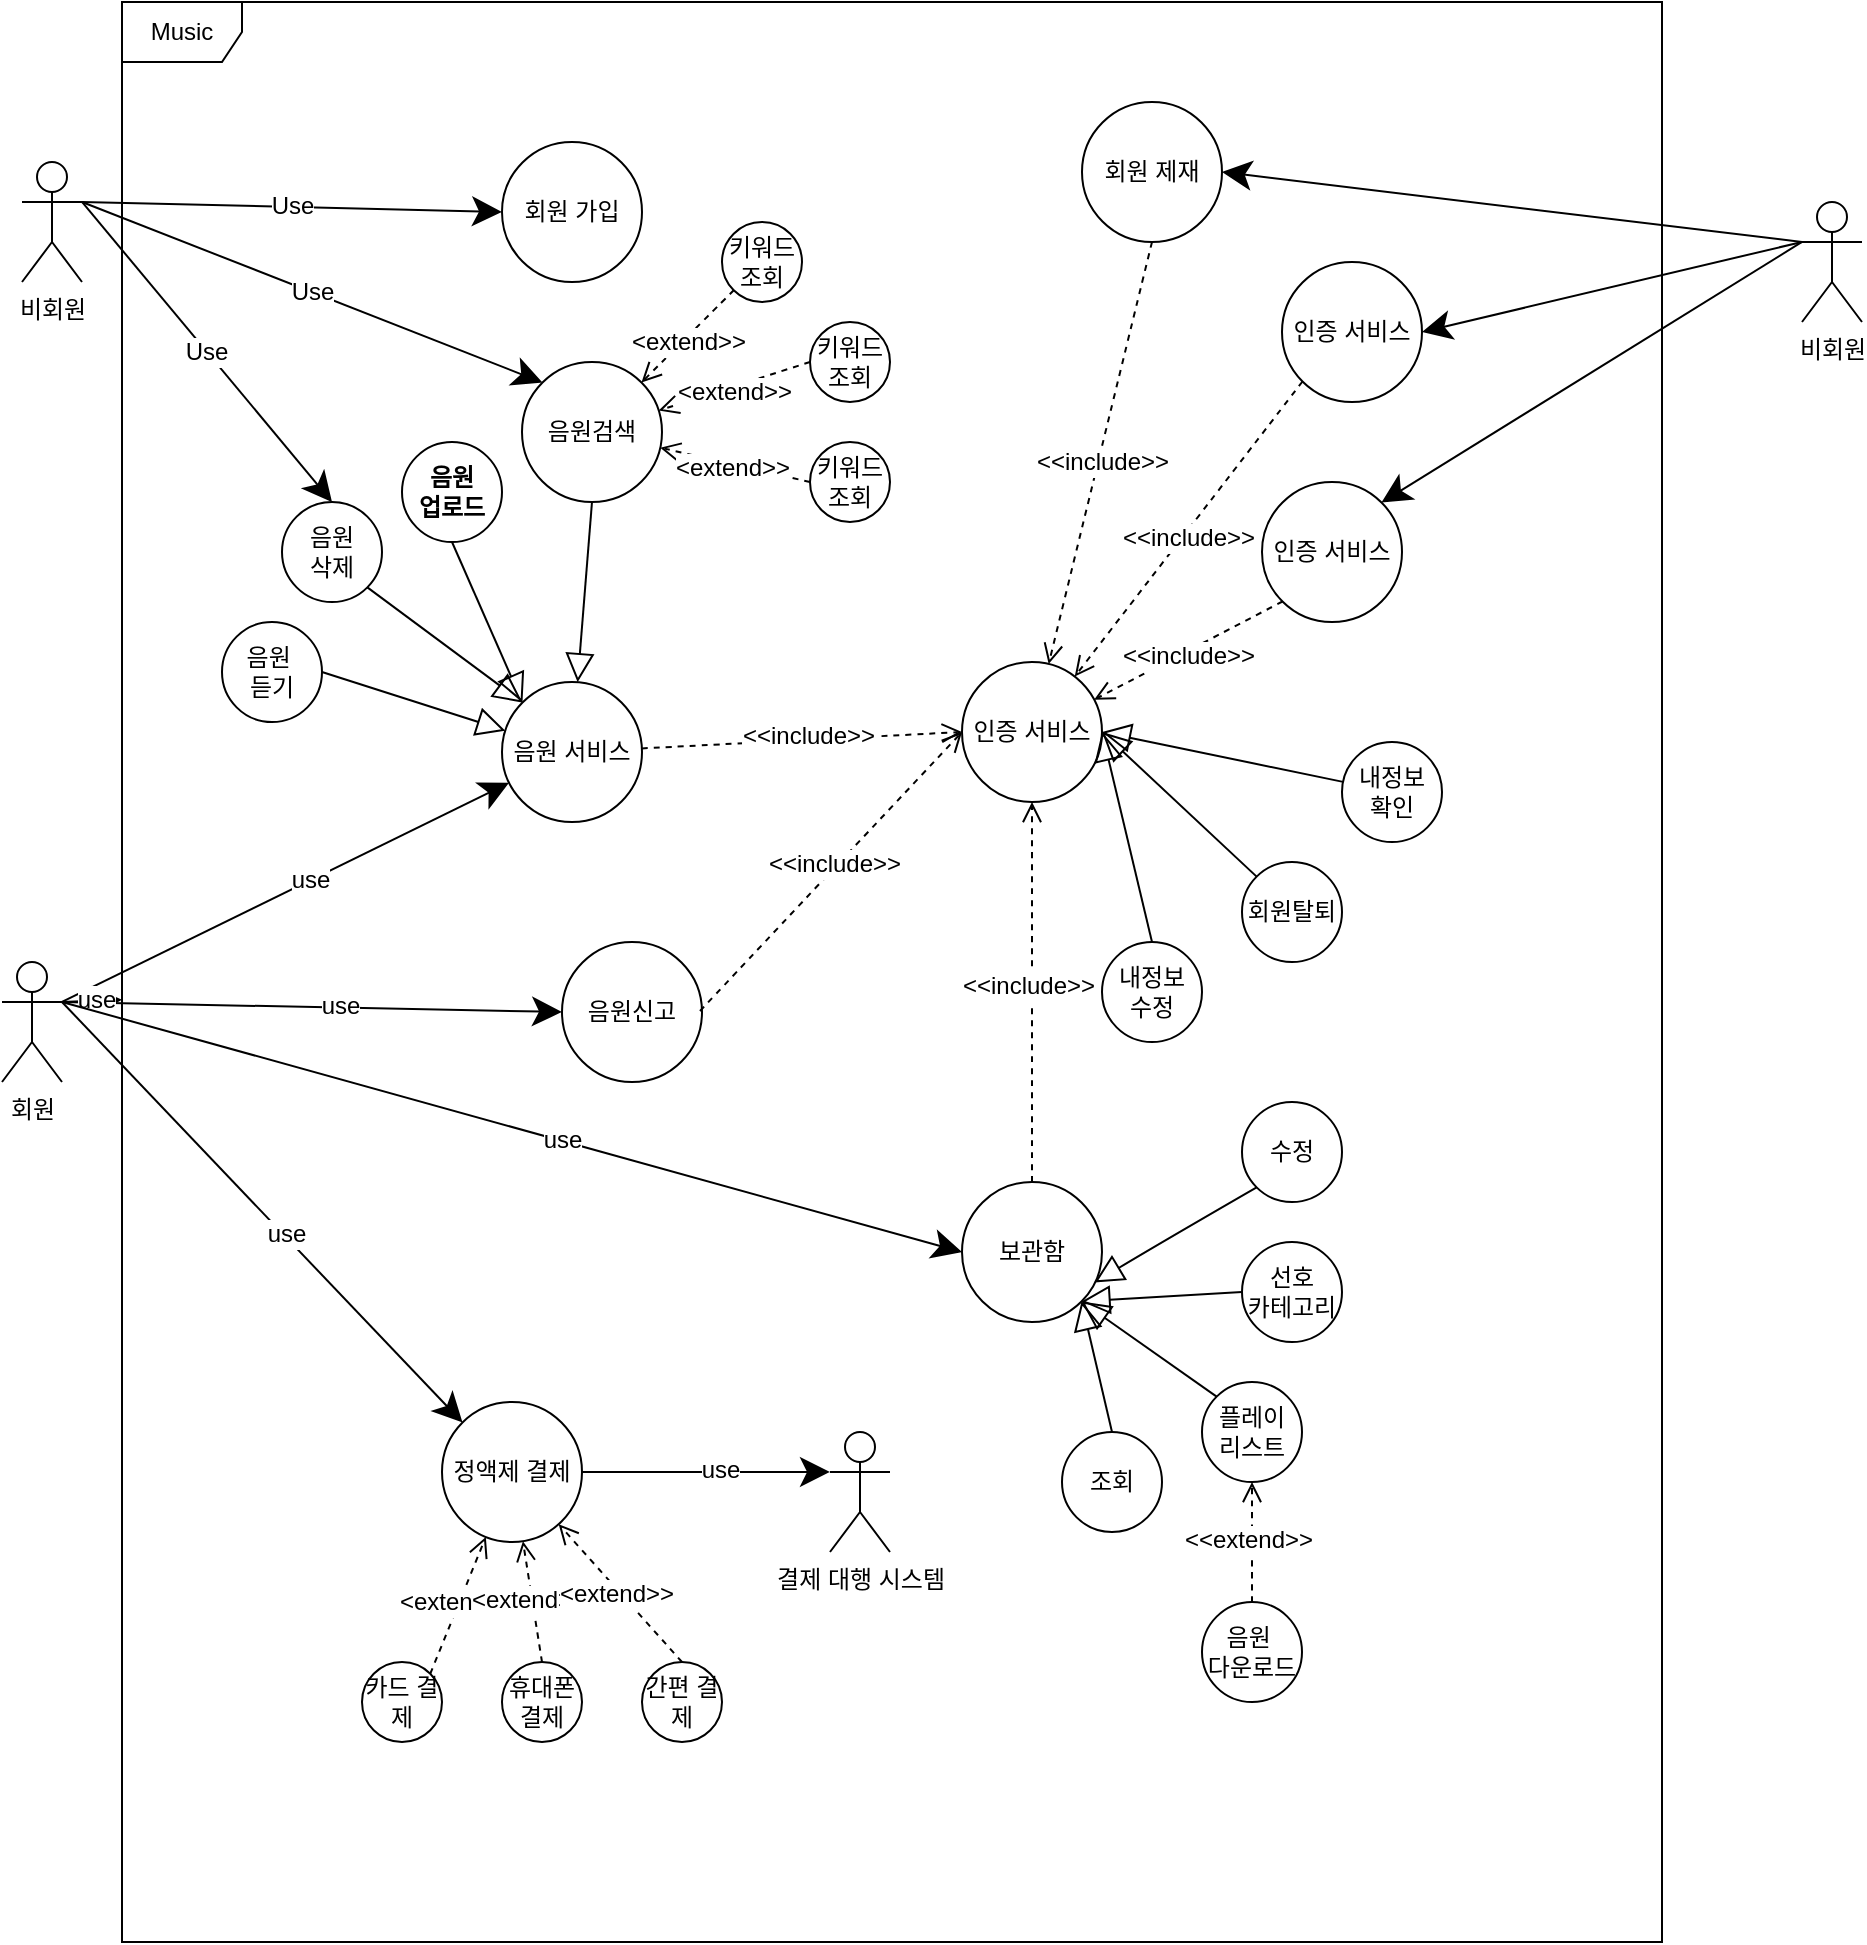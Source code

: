 <mxfile version="24.7.7" pages="2">
  <diagram name="페이지-1" id="2xDVq4mS7-84KwQRGWEq">
    <mxGraphModel dx="1434" dy="780" grid="1" gridSize="10" guides="1" tooltips="1" connect="1" arrows="1" fold="1" page="1" pageScale="1" pageWidth="827" pageHeight="1169" math="0" shadow="0">
      <root>
        <mxCell id="0" />
        <mxCell id="1" parent="0" />
        <mxCell id="Fi-2ybk5s7FLa70-GjzI-1" value="비회원" style="shape=umlActor;verticalLabelPosition=bottom;verticalAlign=top;html=1;" parent="1" vertex="1">
          <mxGeometry x="20" y="240" width="30" height="60" as="geometry" />
        </mxCell>
        <mxCell id="Fi-2ybk5s7FLa70-GjzI-2" value="Use" style="endArrow=classic;endSize=12;html=1;rounded=0;fontSize=12;curved=1;endFill=1;exitX=1;exitY=0.333;exitDx=0;exitDy=0;exitPerimeter=0;entryX=0;entryY=0.5;entryDx=0;entryDy=0;" parent="1" source="Fi-2ybk5s7FLa70-GjzI-1" target="Fi-2ybk5s7FLa70-GjzI-7" edge="1">
          <mxGeometry width="160" relative="1" as="geometry">
            <mxPoint x="100" y="159.5" as="sourcePoint" />
            <mxPoint x="230" y="159.5" as="targetPoint" />
          </mxGeometry>
        </mxCell>
        <mxCell id="Fi-2ybk5s7FLa70-GjzI-7" value="회원 가입" style="ellipse;whiteSpace=wrap;html=1;" parent="1" vertex="1">
          <mxGeometry x="260" y="230" width="70" height="70" as="geometry" />
        </mxCell>
        <mxCell id="Fi-2ybk5s7FLa70-GjzI-8" value="음원검색" style="ellipse;whiteSpace=wrap;html=1;" parent="1" vertex="1">
          <mxGeometry x="270" y="340" width="70" height="70" as="geometry" />
        </mxCell>
        <mxCell id="Fi-2ybk5s7FLa70-GjzI-9" value="Use" style="endArrow=classic;endSize=12;html=1;rounded=0;fontSize=12;curved=1;endFill=1;exitX=1;exitY=0.333;exitDx=0;exitDy=0;exitPerimeter=0;entryX=0;entryY=0;entryDx=0;entryDy=0;" parent="1" source="Fi-2ybk5s7FLa70-GjzI-1" target="Fi-2ybk5s7FLa70-GjzI-8" edge="1">
          <mxGeometry width="160" relative="1" as="geometry">
            <mxPoint x="100" y="159.5" as="sourcePoint" />
            <mxPoint x="305" y="340" as="targetPoint" />
          </mxGeometry>
        </mxCell>
        <mxCell id="Fi-2ybk5s7FLa70-GjzI-15" style="edgeStyle=none;curved=1;rounded=0;orthogonalLoop=1;jettySize=auto;html=1;fontSize=12;startSize=8;endSize=8;dashed=1;endArrow=open;endFill=0;exitX=1;exitY=0;exitDx=0;exitDy=0;" parent="1" source="Fi-2ybk5s7FLa70-GjzI-17" target="Fi-2ybk5s7FLa70-GjzI-14" edge="1">
          <mxGeometry relative="1" as="geometry" />
        </mxCell>
        <mxCell id="Fi-2ybk5s7FLa70-GjzI-16" value="&amp;lt;extend&amp;gt;&amp;gt;" style="edgeLabel;html=1;align=center;verticalAlign=middle;resizable=0;points=[];fontSize=12;" parent="Fi-2ybk5s7FLa70-GjzI-15" vertex="1" connectable="0">
          <mxGeometry x="0.036" y="2" relative="1" as="geometry">
            <mxPoint as="offset" />
          </mxGeometry>
        </mxCell>
        <mxCell id="Fi-2ybk5s7FLa70-GjzI-10" value="음원&amp;nbsp;&lt;div&gt;다운로드&lt;/div&gt;" style="ellipse;whiteSpace=wrap;html=1;" parent="1" vertex="1">
          <mxGeometry x="610" y="960" width="50" height="50" as="geometry" />
        </mxCell>
        <mxCell id="Fi-2ybk5s7FLa70-GjzI-12" value="회원" style="shape=umlActor;verticalLabelPosition=bottom;verticalAlign=top;html=1;" parent="1" vertex="1">
          <mxGeometry x="10" y="640" width="30" height="60" as="geometry" />
        </mxCell>
        <mxCell id="Fi-2ybk5s7FLa70-GjzI-14" value="정액제 결제" style="ellipse;whiteSpace=wrap;html=1;" parent="1" vertex="1">
          <mxGeometry x="230" y="860" width="70" height="70" as="geometry" />
        </mxCell>
        <mxCell id="Fi-2ybk5s7FLa70-GjzI-17" value="카드 결제" style="ellipse;whiteSpace=wrap;html=1;" parent="1" vertex="1">
          <mxGeometry x="190" y="990" width="40" height="40" as="geometry" />
        </mxCell>
        <mxCell id="Fi-2ybk5s7FLa70-GjzI-20" value="간편 결제" style="ellipse;whiteSpace=wrap;html=1;" parent="1" vertex="1">
          <mxGeometry x="330" y="990" width="40" height="40" as="geometry" />
        </mxCell>
        <mxCell id="Fi-2ybk5s7FLa70-GjzI-21" value="휴대폰&lt;div&gt;결제&lt;/div&gt;" style="ellipse;whiteSpace=wrap;html=1;" parent="1" vertex="1">
          <mxGeometry x="260" y="990" width="40" height="40" as="geometry" />
        </mxCell>
        <mxCell id="Fi-2ybk5s7FLa70-GjzI-22" style="edgeStyle=none;curved=1;rounded=0;orthogonalLoop=1;jettySize=auto;html=1;fontSize=12;startSize=8;endSize=8;dashed=1;endArrow=open;endFill=0;exitX=0.5;exitY=0;exitDx=0;exitDy=0;" parent="1" source="Fi-2ybk5s7FLa70-GjzI-21" target="Fi-2ybk5s7FLa70-GjzI-14" edge="1">
          <mxGeometry relative="1" as="geometry" />
        </mxCell>
        <mxCell id="Fi-2ybk5s7FLa70-GjzI-23" value="&amp;lt;extend&amp;gt;&amp;gt;" style="edgeLabel;html=1;align=center;verticalAlign=middle;resizable=0;points=[];fontSize=12;" parent="Fi-2ybk5s7FLa70-GjzI-22" vertex="1" connectable="0">
          <mxGeometry x="0.036" y="2" relative="1" as="geometry">
            <mxPoint as="offset" />
          </mxGeometry>
        </mxCell>
        <mxCell id="Fi-2ybk5s7FLa70-GjzI-24" style="edgeStyle=none;curved=1;rounded=0;orthogonalLoop=1;jettySize=auto;html=1;fontSize=12;startSize=8;endSize=8;dashed=1;endArrow=open;endFill=0;exitX=0.5;exitY=0;exitDx=0;exitDy=0;" parent="1" source="Fi-2ybk5s7FLa70-GjzI-20" target="Fi-2ybk5s7FLa70-GjzI-14" edge="1">
          <mxGeometry relative="1" as="geometry" />
        </mxCell>
        <mxCell id="Fi-2ybk5s7FLa70-GjzI-25" value="&amp;lt;extend&amp;gt;&amp;gt;" style="edgeLabel;html=1;align=center;verticalAlign=middle;resizable=0;points=[];fontSize=12;" parent="Fi-2ybk5s7FLa70-GjzI-24" vertex="1" connectable="0">
          <mxGeometry x="0.036" y="2" relative="1" as="geometry">
            <mxPoint as="offset" />
          </mxGeometry>
        </mxCell>
        <mxCell id="Fi-2ybk5s7FLa70-GjzI-27" value="음원 서비스" style="ellipse;whiteSpace=wrap;html=1;" parent="1" vertex="1">
          <mxGeometry x="260" y="500" width="70" height="70" as="geometry" />
        </mxCell>
        <mxCell id="Fi-2ybk5s7FLa70-GjzI-28" value="음원&lt;div&gt;삭제&lt;/div&gt;" style="ellipse;whiteSpace=wrap;html=1;" parent="1" vertex="1">
          <mxGeometry x="150" y="410" width="50" height="50" as="geometry" />
        </mxCell>
        <mxCell id="Fi-2ybk5s7FLa70-GjzI-29" value="Use" style="endArrow=classic;endSize=12;html=1;rounded=0;fontSize=12;curved=1;endFill=1;entryX=0.5;entryY=0;entryDx=0;entryDy=0;exitX=1;exitY=0.333;exitDx=0;exitDy=0;exitPerimeter=0;" parent="1" source="Fi-2ybk5s7FLa70-GjzI-1" target="Fi-2ybk5s7FLa70-GjzI-28" edge="1">
          <mxGeometry width="160" relative="1" as="geometry">
            <mxPoint x="100" y="159.5" as="sourcePoint" />
            <mxPoint x="230" y="159.5" as="targetPoint" />
          </mxGeometry>
        </mxCell>
        <mxCell id="Fi-2ybk5s7FLa70-GjzI-30" value="" style="endArrow=block;endSize=12;html=1;rounded=0;fontSize=12;curved=1;endFill=0;entryX=0;entryY=0;entryDx=0;entryDy=0;exitX=1;exitY=1;exitDx=0;exitDy=0;" parent="1" source="Fi-2ybk5s7FLa70-GjzI-28" target="Fi-2ybk5s7FLa70-GjzI-27" edge="1">
          <mxGeometry width="160" relative="1" as="geometry">
            <mxPoint x="110" y="169.5" as="sourcePoint" />
            <mxPoint x="120" y="420" as="targetPoint" />
          </mxGeometry>
        </mxCell>
        <mxCell id="Fi-2ybk5s7FLa70-GjzI-31" value="음원&amp;nbsp;&lt;div&gt;듣기&lt;/div&gt;" style="ellipse;whiteSpace=wrap;html=1;" parent="1" vertex="1">
          <mxGeometry x="120" y="470" width="50" height="50" as="geometry" />
        </mxCell>
        <mxCell id="Fi-2ybk5s7FLa70-GjzI-32" value="음원&lt;div&gt;업로드&lt;/div&gt;" style="ellipse;whiteSpace=wrap;html=1;fontStyle=1" parent="1" vertex="1">
          <mxGeometry x="210" y="380" width="50" height="50" as="geometry" />
        </mxCell>
        <mxCell id="Fi-2ybk5s7FLa70-GjzI-33" value="" style="endArrow=block;endSize=12;html=1;rounded=0;fontSize=12;curved=1;endFill=0;exitX=1;exitY=0.5;exitDx=0;exitDy=0;" parent="1" source="Fi-2ybk5s7FLa70-GjzI-31" target="Fi-2ybk5s7FLa70-GjzI-27" edge="1">
          <mxGeometry width="160" relative="1" as="geometry">
            <mxPoint x="110" y="169.5" as="sourcePoint" />
            <mxPoint x="120" y="420" as="targetPoint" />
          </mxGeometry>
        </mxCell>
        <mxCell id="Fi-2ybk5s7FLa70-GjzI-34" value="" style="endArrow=block;endSize=12;html=1;rounded=0;fontSize=12;curved=1;endFill=0;entryX=0;entryY=0;entryDx=0;entryDy=0;exitX=0.5;exitY=1;exitDx=0;exitDy=0;" parent="1" source="Fi-2ybk5s7FLa70-GjzI-32" target="Fi-2ybk5s7FLa70-GjzI-27" edge="1">
          <mxGeometry width="160" relative="1" as="geometry">
            <mxPoint x="110" y="169.5" as="sourcePoint" />
            <mxPoint x="120" y="420" as="targetPoint" />
          </mxGeometry>
        </mxCell>
        <mxCell id="Fi-2ybk5s7FLa70-GjzI-37" value="" style="endArrow=classic;endSize=12;html=1;rounded=0;fontSize=12;curved=1;endFill=1;exitX=1;exitY=0.333;exitDx=0;exitDy=0;exitPerimeter=0;" parent="1" source="Fi-2ybk5s7FLa70-GjzI-12" target="Fi-2ybk5s7FLa70-GjzI-27" edge="1">
          <mxGeometry width="160" relative="1" as="geometry">
            <mxPoint x="110" y="169.5" as="sourcePoint" />
            <mxPoint x="120" y="420" as="targetPoint" />
          </mxGeometry>
        </mxCell>
        <mxCell id="Fi-2ybk5s7FLa70-GjzI-38" value="use" style="edgeLabel;html=1;align=center;verticalAlign=middle;resizable=0;points=[];fontSize=12;" parent="Fi-2ybk5s7FLa70-GjzI-37" vertex="1" connectable="0">
          <mxGeometry x="0.11" y="1" relative="1" as="geometry">
            <mxPoint as="offset" />
          </mxGeometry>
        </mxCell>
        <mxCell id="Fi-2ybk5s7FLa70-GjzI-39" value="" style="endArrow=block;endSize=12;html=1;rounded=0;fontSize=12;curved=1;endFill=0;exitX=0.5;exitY=1;exitDx=0;exitDy=0;" parent="1" source="Fi-2ybk5s7FLa70-GjzI-8" target="Fi-2ybk5s7FLa70-GjzI-27" edge="1">
          <mxGeometry width="160" relative="1" as="geometry">
            <mxPoint x="110" y="169.5" as="sourcePoint" />
            <mxPoint x="120" y="420" as="targetPoint" />
          </mxGeometry>
        </mxCell>
        <mxCell id="Fi-2ybk5s7FLa70-GjzI-40" style="edgeStyle=none;curved=1;rounded=0;orthogonalLoop=1;jettySize=auto;html=1;fontSize=12;startSize=8;endSize=8;dashed=1;endArrow=open;endFill=0;exitX=0;exitY=1;exitDx=0;exitDy=0;" parent="1" source="Fi-2ybk5s7FLa70-GjzI-42" target="Fi-2ybk5s7FLa70-GjzI-8" edge="1">
          <mxGeometry relative="1" as="geometry">
            <mxPoint x="261" y="947" as="targetPoint" />
          </mxGeometry>
        </mxCell>
        <mxCell id="Fi-2ybk5s7FLa70-GjzI-41" value="&amp;lt;extend&amp;gt;&amp;gt;" style="edgeLabel;html=1;align=center;verticalAlign=middle;resizable=0;points=[];fontSize=12;" parent="Fi-2ybk5s7FLa70-GjzI-40" vertex="1" connectable="0">
          <mxGeometry x="0.036" y="2" relative="1" as="geometry">
            <mxPoint as="offset" />
          </mxGeometry>
        </mxCell>
        <mxCell id="Fi-2ybk5s7FLa70-GjzI-42" value="키워드&lt;div&gt;조회&lt;/div&gt;" style="ellipse;whiteSpace=wrap;html=1;" parent="1" vertex="1">
          <mxGeometry x="370" y="270" width="40" height="40" as="geometry" />
        </mxCell>
        <mxCell id="Fi-2ybk5s7FLa70-GjzI-43" value="키워드&lt;div&gt;조회&lt;/div&gt;" style="ellipse;whiteSpace=wrap;html=1;" parent="1" vertex="1">
          <mxGeometry x="414" y="320" width="40" height="40" as="geometry" />
        </mxCell>
        <mxCell id="Fi-2ybk5s7FLa70-GjzI-44" value="키워드&lt;div&gt;조회&lt;/div&gt;" style="ellipse;whiteSpace=wrap;html=1;" parent="1" vertex="1">
          <mxGeometry x="414" y="380" width="40" height="40" as="geometry" />
        </mxCell>
        <mxCell id="Fi-2ybk5s7FLa70-GjzI-45" style="edgeStyle=none;curved=1;rounded=0;orthogonalLoop=1;jettySize=auto;html=1;fontSize=12;startSize=8;endSize=8;dashed=1;endArrow=open;endFill=0;exitX=0;exitY=0.5;exitDx=0;exitDy=0;" parent="1" source="Fi-2ybk5s7FLa70-GjzI-43" target="Fi-2ybk5s7FLa70-GjzI-8" edge="1">
          <mxGeometry relative="1" as="geometry">
            <mxPoint x="261" y="947" as="targetPoint" />
          </mxGeometry>
        </mxCell>
        <mxCell id="Fi-2ybk5s7FLa70-GjzI-46" value="&amp;lt;extend&amp;gt;&amp;gt;" style="edgeLabel;html=1;align=center;verticalAlign=middle;resizable=0;points=[];fontSize=12;" parent="Fi-2ybk5s7FLa70-GjzI-45" vertex="1" connectable="0">
          <mxGeometry x="0.036" y="2" relative="1" as="geometry">
            <mxPoint as="offset" />
          </mxGeometry>
        </mxCell>
        <mxCell id="Fi-2ybk5s7FLa70-GjzI-47" style="edgeStyle=none;curved=1;rounded=0;orthogonalLoop=1;jettySize=auto;html=1;fontSize=12;startSize=8;endSize=8;dashed=1;endArrow=open;endFill=0;exitX=0;exitY=0.5;exitDx=0;exitDy=0;" parent="1" source="Fi-2ybk5s7FLa70-GjzI-44" target="Fi-2ybk5s7FLa70-GjzI-8" edge="1">
          <mxGeometry relative="1" as="geometry">
            <mxPoint x="261" y="947" as="targetPoint" />
          </mxGeometry>
        </mxCell>
        <mxCell id="Fi-2ybk5s7FLa70-GjzI-48" value="&amp;lt;extend&amp;gt;&amp;gt;" style="edgeLabel;html=1;align=center;verticalAlign=middle;resizable=0;points=[];fontSize=12;" parent="Fi-2ybk5s7FLa70-GjzI-47" vertex="1" connectable="0">
          <mxGeometry x="0.036" y="2" relative="1" as="geometry">
            <mxPoint as="offset" />
          </mxGeometry>
        </mxCell>
        <mxCell id="Fi-2ybk5s7FLa70-GjzI-49" value="결제 대행 시스템" style="shape=umlActor;verticalLabelPosition=bottom;verticalAlign=top;html=1;" parent="1" vertex="1">
          <mxGeometry x="424" y="875" width="30" height="60" as="geometry" />
        </mxCell>
        <mxCell id="Fi-2ybk5s7FLa70-GjzI-50" value="" style="endArrow=classic;endSize=12;html=1;rounded=0;fontSize=12;curved=1;endFill=1;entryX=0;entryY=0.333;entryDx=0;entryDy=0;exitX=1;exitY=0.5;exitDx=0;exitDy=0;entryPerimeter=0;" parent="1" source="Fi-2ybk5s7FLa70-GjzI-14" target="Fi-2ybk5s7FLa70-GjzI-49" edge="1">
          <mxGeometry width="160" relative="1" as="geometry">
            <mxPoint x="95" y="680" as="sourcePoint" />
            <mxPoint x="135" y="580" as="targetPoint" />
          </mxGeometry>
        </mxCell>
        <mxCell id="Fi-2ybk5s7FLa70-GjzI-51" value="use" style="edgeLabel;html=1;align=center;verticalAlign=middle;resizable=0;points=[];fontSize=12;" parent="Fi-2ybk5s7FLa70-GjzI-50" vertex="1" connectable="0">
          <mxGeometry x="0.11" y="1" relative="1" as="geometry">
            <mxPoint as="offset" />
          </mxGeometry>
        </mxCell>
        <mxCell id="Fi-2ybk5s7FLa70-GjzI-52" value="음원신고" style="ellipse;whiteSpace=wrap;html=1;" parent="1" vertex="1">
          <mxGeometry x="290" y="630" width="70" height="70" as="geometry" />
        </mxCell>
        <mxCell id="Fi-2ybk5s7FLa70-GjzI-53" value="" style="endArrow=classic;endSize=12;html=1;rounded=0;fontSize=12;curved=1;endFill=1;entryX=0;entryY=0.5;entryDx=0;entryDy=0;" parent="1" target="Fi-2ybk5s7FLa70-GjzI-52" edge="1">
          <mxGeometry width="160" relative="1" as="geometry">
            <mxPoint x="40" y="660" as="sourcePoint" />
            <mxPoint x="120" y="420" as="targetPoint" />
          </mxGeometry>
        </mxCell>
        <mxCell id="Fi-2ybk5s7FLa70-GjzI-54" value="use" style="edgeLabel;html=1;align=center;verticalAlign=middle;resizable=0;points=[];fontSize=12;" parent="Fi-2ybk5s7FLa70-GjzI-53" vertex="1" connectable="0">
          <mxGeometry x="0.11" y="1" relative="1" as="geometry">
            <mxPoint as="offset" />
          </mxGeometry>
        </mxCell>
        <mxCell id="Fi-2ybk5s7FLa70-GjzI-56" style="edgeStyle=none;curved=1;rounded=0;orthogonalLoop=1;jettySize=auto;html=1;fontSize=12;startSize=8;endSize=8;dashed=1;endArrow=open;endFill=0;exitX=1;exitY=0.5;exitDx=0;exitDy=0;entryX=0;entryY=0.5;entryDx=0;entryDy=0;" parent="1" target="Fi-2ybk5s7FLa70-GjzI-60" edge="1">
          <mxGeometry relative="1" as="geometry">
            <mxPoint x="359" y="664.5" as="sourcePoint" />
            <mxPoint x="469" y="664.5" as="targetPoint" />
          </mxGeometry>
        </mxCell>
        <mxCell id="Fi-2ybk5s7FLa70-GjzI-57" value="&amp;lt;&amp;lt;include&amp;gt;&amp;gt;" style="edgeLabel;html=1;align=center;verticalAlign=middle;resizable=0;points=[];fontSize=12;" parent="Fi-2ybk5s7FLa70-GjzI-56" vertex="1" connectable="0">
          <mxGeometry x="0.036" y="2" relative="1" as="geometry">
            <mxPoint as="offset" />
          </mxGeometry>
        </mxCell>
        <mxCell id="Fi-2ybk5s7FLa70-GjzI-60" value="인증 서비스" style="ellipse;whiteSpace=wrap;html=1;" parent="1" vertex="1">
          <mxGeometry x="490" y="490" width="70" height="70" as="geometry" />
        </mxCell>
        <mxCell id="Fi-2ybk5s7FLa70-GjzI-62" value="보관함" style="ellipse;whiteSpace=wrap;html=1;" parent="1" vertex="1">
          <mxGeometry x="490" y="750" width="70" height="70" as="geometry" />
        </mxCell>
        <mxCell id="Fi-2ybk5s7FLa70-GjzI-63" style="edgeStyle=none;curved=1;rounded=0;orthogonalLoop=1;jettySize=auto;html=1;fontSize=12;startSize=8;endSize=8;dashed=1;endArrow=open;endFill=0;exitX=0.5;exitY=0;exitDx=0;exitDy=0;entryX=0.5;entryY=1;entryDx=0;entryDy=0;" parent="1" source="Fi-2ybk5s7FLa70-GjzI-62" target="Fi-2ybk5s7FLa70-GjzI-60" edge="1">
          <mxGeometry relative="1" as="geometry">
            <mxPoint x="359" y="664.5" as="sourcePoint" />
            <mxPoint x="469" y="664.5" as="targetPoint" />
          </mxGeometry>
        </mxCell>
        <mxCell id="Fi-2ybk5s7FLa70-GjzI-64" value="&amp;lt;&amp;lt;include&amp;gt;&amp;gt;" style="edgeLabel;html=1;align=center;verticalAlign=middle;resizable=0;points=[];fontSize=12;" parent="Fi-2ybk5s7FLa70-GjzI-63" vertex="1" connectable="0">
          <mxGeometry x="0.036" y="2" relative="1" as="geometry">
            <mxPoint as="offset" />
          </mxGeometry>
        </mxCell>
        <mxCell id="Fi-2ybk5s7FLa70-GjzI-66" value="수정" style="ellipse;whiteSpace=wrap;html=1;" parent="1" vertex="1">
          <mxGeometry x="630" y="710" width="50" height="50" as="geometry" />
        </mxCell>
        <mxCell id="Fi-2ybk5s7FLa70-GjzI-68" value="조회" style="ellipse;whiteSpace=wrap;html=1;" parent="1" vertex="1">
          <mxGeometry x="540" y="875" width="50" height="50" as="geometry" />
        </mxCell>
        <mxCell id="Fi-2ybk5s7FLa70-GjzI-69" value="플레이&lt;div&gt;리스트&lt;/div&gt;" style="ellipse;whiteSpace=wrap;html=1;" parent="1" vertex="1">
          <mxGeometry x="610" y="850" width="50" height="50" as="geometry" />
        </mxCell>
        <mxCell id="Fi-2ybk5s7FLa70-GjzI-70" value="선호&lt;div&gt;카테&lt;span style=&quot;background-color: initial;&quot;&gt;고리&lt;/span&gt;&lt;/div&gt;" style="ellipse;whiteSpace=wrap;html=1;" parent="1" vertex="1">
          <mxGeometry x="630" y="780" width="50" height="50" as="geometry" />
        </mxCell>
        <mxCell id="Fi-2ybk5s7FLa70-GjzI-84" value="Music" style="shape=umlFrame;whiteSpace=wrap;html=1;pointerEvents=0;" parent="1" vertex="1">
          <mxGeometry x="70" y="160" width="770" height="970" as="geometry" />
        </mxCell>
        <mxCell id="Fi-2ybk5s7FLa70-GjzI-85" value="" style="endArrow=classic;endSize=12;html=1;rounded=0;fontSize=12;curved=1;endFill=1;" parent="1" target="Fi-2ybk5s7FLa70-GjzI-84" edge="1">
          <mxGeometry width="160" relative="1" as="geometry">
            <mxPoint x="40" y="660" as="sourcePoint" />
            <mxPoint x="120" y="420" as="targetPoint" />
          </mxGeometry>
        </mxCell>
        <mxCell id="Fi-2ybk5s7FLa70-GjzI-86" value="use" style="edgeLabel;html=1;align=center;verticalAlign=middle;resizable=0;points=[];fontSize=12;" parent="Fi-2ybk5s7FLa70-GjzI-85" vertex="1" connectable="0">
          <mxGeometry x="0.11" y="1" relative="1" as="geometry">
            <mxPoint as="offset" />
          </mxGeometry>
        </mxCell>
        <mxCell id="Fi-2ybk5s7FLa70-GjzI-89" value="" style="endArrow=classic;endSize=12;html=1;rounded=0;fontSize=12;curved=1;endFill=1;entryX=0;entryY=0;entryDx=0;entryDy=0;" parent="1" target="Fi-2ybk5s7FLa70-GjzI-14" edge="1">
          <mxGeometry width="160" relative="1" as="geometry">
            <mxPoint x="40" y="660" as="sourcePoint" />
            <mxPoint x="120" y="420" as="targetPoint" />
          </mxGeometry>
        </mxCell>
        <mxCell id="Fi-2ybk5s7FLa70-GjzI-90" value="use" style="edgeLabel;html=1;align=center;verticalAlign=middle;resizable=0;points=[];fontSize=12;" parent="Fi-2ybk5s7FLa70-GjzI-89" vertex="1" connectable="0">
          <mxGeometry x="0.11" y="1" relative="1" as="geometry">
            <mxPoint as="offset" />
          </mxGeometry>
        </mxCell>
        <mxCell id="Fi-2ybk5s7FLa70-GjzI-91" style="edgeStyle=none;curved=1;rounded=0;orthogonalLoop=1;jettySize=auto;html=1;fontSize=12;startSize=8;endSize=8;dashed=1;endArrow=open;endFill=0;entryX=0.5;entryY=1;entryDx=0;entryDy=0;exitX=0.5;exitY=0;exitDx=0;exitDy=0;" parent="1" source="Fi-2ybk5s7FLa70-GjzI-10" target="Fi-2ybk5s7FLa70-GjzI-69" edge="1">
          <mxGeometry relative="1" as="geometry">
            <mxPoint x="369" y="674.5" as="sourcePoint" />
            <mxPoint x="520" y="630" as="targetPoint" />
          </mxGeometry>
        </mxCell>
        <mxCell id="Fi-2ybk5s7FLa70-GjzI-92" value="&amp;lt;&amp;lt;extend&amp;gt;&amp;gt;" style="edgeLabel;html=1;align=center;verticalAlign=middle;resizable=0;points=[];fontSize=12;" parent="Fi-2ybk5s7FLa70-GjzI-91" vertex="1" connectable="0">
          <mxGeometry x="0.036" y="2" relative="1" as="geometry">
            <mxPoint as="offset" />
          </mxGeometry>
        </mxCell>
        <mxCell id="Fi-2ybk5s7FLa70-GjzI-96" value="" style="endArrow=block;endSize=12;html=1;rounded=0;fontSize=12;curved=1;endFill=0;entryX=0.946;entryY=0.718;entryDx=0;entryDy=0;exitX=0;exitY=1;exitDx=0;exitDy=0;entryPerimeter=0;" parent="1" source="Fi-2ybk5s7FLa70-GjzI-66" target="Fi-2ybk5s7FLa70-GjzI-62" edge="1">
          <mxGeometry width="160" relative="1" as="geometry">
            <mxPoint x="700" y="720" as="sourcePoint" />
            <mxPoint x="660" y="555" as="targetPoint" />
            <Array as="points">
              <mxPoint x="590" y="780" />
            </Array>
          </mxGeometry>
        </mxCell>
        <mxCell id="Fi-2ybk5s7FLa70-GjzI-98" value="" style="endArrow=block;endSize=12;html=1;rounded=0;fontSize=12;curved=1;endFill=0;entryX=1;entryY=1;entryDx=0;entryDy=0;exitX=0.5;exitY=0;exitDx=0;exitDy=0;" parent="1" source="Fi-2ybk5s7FLa70-GjzI-68" target="Fi-2ybk5s7FLa70-GjzI-62" edge="1">
          <mxGeometry width="160" relative="1" as="geometry">
            <mxPoint x="410" y="550" as="sourcePoint" />
            <mxPoint x="660" y="555" as="targetPoint" />
          </mxGeometry>
        </mxCell>
        <mxCell id="Fi-2ybk5s7FLa70-GjzI-99" value="" style="endArrow=block;endSize=12;html=1;rounded=0;fontSize=12;curved=1;endFill=0;entryX=1;entryY=1;entryDx=0;entryDy=0;exitX=0;exitY=0;exitDx=0;exitDy=0;" parent="1" source="Fi-2ybk5s7FLa70-GjzI-69" target="Fi-2ybk5s7FLa70-GjzI-62" edge="1">
          <mxGeometry width="160" relative="1" as="geometry">
            <mxPoint x="410" y="550" as="sourcePoint" />
            <mxPoint x="660" y="555" as="targetPoint" />
          </mxGeometry>
        </mxCell>
        <mxCell id="Fi-2ybk5s7FLa70-GjzI-101" value="비회원" style="shape=umlActor;verticalLabelPosition=bottom;verticalAlign=top;html=1;" parent="1" vertex="1">
          <mxGeometry x="910" y="260" width="30" height="60" as="geometry" />
        </mxCell>
        <mxCell id="Fi-2ybk5s7FLa70-GjzI-102" value="회원 제재" style="ellipse;whiteSpace=wrap;html=1;" parent="1" vertex="1">
          <mxGeometry x="550" y="210" width="70" height="70" as="geometry" />
        </mxCell>
        <mxCell id="Fi-2ybk5s7FLa70-GjzI-103" value="인증 서비스" style="ellipse;whiteSpace=wrap;html=1;" parent="1" vertex="1">
          <mxGeometry x="650" y="290" width="70" height="70" as="geometry" />
        </mxCell>
        <mxCell id="Fi-2ybk5s7FLa70-GjzI-104" value="인증 서비스" style="ellipse;whiteSpace=wrap;html=1;" parent="1" vertex="1">
          <mxGeometry x="640" y="400" width="70" height="70" as="geometry" />
        </mxCell>
        <mxCell id="Fi-2ybk5s7FLa70-GjzI-106" value="" style="endArrow=classic;endSize=12;html=1;rounded=0;fontSize=12;curved=1;endFill=1;exitX=0;exitY=0.333;exitDx=0;exitDy=0;entryX=1;entryY=0;entryDx=0;entryDy=0;exitPerimeter=0;" parent="1" source="Fi-2ybk5s7FLa70-GjzI-101" target="Fi-2ybk5s7FLa70-GjzI-104" edge="1">
          <mxGeometry width="160" relative="1" as="geometry">
            <mxPoint x="900" y="280" as="sourcePoint" />
            <mxPoint x="800" y="280" as="targetPoint" />
          </mxGeometry>
        </mxCell>
        <mxCell id="Fi-2ybk5s7FLa70-GjzI-107" value="" style="endArrow=classic;endSize=12;html=1;rounded=0;fontSize=12;curved=1;endFill=1;exitX=0;exitY=0.333;exitDx=0;exitDy=0;entryX=1;entryY=0.5;entryDx=0;entryDy=0;exitPerimeter=0;" parent="1" source="Fi-2ybk5s7FLa70-GjzI-101" target="Fi-2ybk5s7FLa70-GjzI-103" edge="1">
          <mxGeometry width="160" relative="1" as="geometry">
            <mxPoint x="900" y="280" as="sourcePoint" />
            <mxPoint x="800" y="280" as="targetPoint" />
          </mxGeometry>
        </mxCell>
        <mxCell id="Fi-2ybk5s7FLa70-GjzI-108" value="" style="endArrow=classic;endSize=12;html=1;rounded=0;fontSize=12;curved=1;endFill=1;exitX=0;exitY=0.333;exitDx=0;exitDy=0;entryX=1;entryY=0.5;entryDx=0;entryDy=0;exitPerimeter=0;" parent="1" source="Fi-2ybk5s7FLa70-GjzI-101" target="Fi-2ybk5s7FLa70-GjzI-102" edge="1">
          <mxGeometry width="160" relative="1" as="geometry">
            <mxPoint x="900" y="280" as="sourcePoint" />
            <mxPoint x="800" y="280" as="targetPoint" />
          </mxGeometry>
        </mxCell>
        <mxCell id="Fi-2ybk5s7FLa70-GjzI-109" style="edgeStyle=none;curved=1;rounded=0;orthogonalLoop=1;jettySize=auto;html=1;fontSize=12;startSize=8;endSize=8;dashed=1;endArrow=open;endFill=0;exitX=0.5;exitY=1;exitDx=0;exitDy=0;" parent="1" source="Fi-2ybk5s7FLa70-GjzI-102" target="Fi-2ybk5s7FLa70-GjzI-60" edge="1">
          <mxGeometry relative="1" as="geometry">
            <mxPoint x="359" y="664.5" as="sourcePoint" />
            <mxPoint x="469" y="664.5" as="targetPoint" />
          </mxGeometry>
        </mxCell>
        <mxCell id="Fi-2ybk5s7FLa70-GjzI-110" value="&amp;lt;&amp;lt;include&amp;gt;&amp;gt;" style="edgeLabel;html=1;align=center;verticalAlign=middle;resizable=0;points=[];fontSize=12;" parent="Fi-2ybk5s7FLa70-GjzI-109" vertex="1" connectable="0">
          <mxGeometry x="0.036" y="2" relative="1" as="geometry">
            <mxPoint as="offset" />
          </mxGeometry>
        </mxCell>
        <mxCell id="Fi-2ybk5s7FLa70-GjzI-111" style="edgeStyle=none;curved=1;rounded=0;orthogonalLoop=1;jettySize=auto;html=1;fontSize=12;startSize=8;endSize=8;dashed=1;endArrow=open;endFill=0;exitX=0;exitY=1;exitDx=0;exitDy=0;" parent="1" source="Fi-2ybk5s7FLa70-GjzI-103" target="Fi-2ybk5s7FLa70-GjzI-60" edge="1">
          <mxGeometry relative="1" as="geometry">
            <mxPoint x="359" y="664.5" as="sourcePoint" />
            <mxPoint x="469" y="664.5" as="targetPoint" />
          </mxGeometry>
        </mxCell>
        <mxCell id="Fi-2ybk5s7FLa70-GjzI-112" value="&amp;lt;&amp;lt;include&amp;gt;&amp;gt;" style="edgeLabel;html=1;align=center;verticalAlign=middle;resizable=0;points=[];fontSize=12;" parent="Fi-2ybk5s7FLa70-GjzI-111" vertex="1" connectable="0">
          <mxGeometry x="0.036" y="2" relative="1" as="geometry">
            <mxPoint as="offset" />
          </mxGeometry>
        </mxCell>
        <mxCell id="Fi-2ybk5s7FLa70-GjzI-113" style="edgeStyle=none;curved=1;rounded=0;orthogonalLoop=1;jettySize=auto;html=1;fontSize=12;startSize=8;endSize=8;dashed=1;endArrow=open;endFill=0;exitX=0;exitY=1;exitDx=0;exitDy=0;" parent="1" source="Fi-2ybk5s7FLa70-GjzI-104" target="Fi-2ybk5s7FLa70-GjzI-60" edge="1">
          <mxGeometry relative="1" as="geometry">
            <mxPoint x="359" y="664.5" as="sourcePoint" />
            <mxPoint x="469" y="664.5" as="targetPoint" />
          </mxGeometry>
        </mxCell>
        <mxCell id="Fi-2ybk5s7FLa70-GjzI-114" value="&amp;lt;&amp;lt;include&amp;gt;&amp;gt;" style="edgeLabel;html=1;align=center;verticalAlign=middle;resizable=0;points=[];fontSize=12;" parent="Fi-2ybk5s7FLa70-GjzI-113" vertex="1" connectable="0">
          <mxGeometry x="0.036" y="2" relative="1" as="geometry">
            <mxPoint as="offset" />
          </mxGeometry>
        </mxCell>
        <mxCell id="Fi-2ybk5s7FLa70-GjzI-115" value="내정보&lt;div&gt;수정&lt;/div&gt;" style="ellipse;whiteSpace=wrap;html=1;" parent="1" vertex="1">
          <mxGeometry x="560" y="630" width="50" height="50" as="geometry" />
        </mxCell>
        <mxCell id="Fi-2ybk5s7FLa70-GjzI-116" value="회원탈퇴" style="ellipse;whiteSpace=wrap;html=1;" parent="1" vertex="1">
          <mxGeometry x="630" y="590" width="50" height="50" as="geometry" />
        </mxCell>
        <mxCell id="Fi-2ybk5s7FLa70-GjzI-117" value="내정보&lt;div&gt;확인&lt;/div&gt;" style="ellipse;whiteSpace=wrap;html=1;" parent="1" vertex="1">
          <mxGeometry x="680" y="530" width="50" height="50" as="geometry" />
        </mxCell>
        <mxCell id="Fi-2ybk5s7FLa70-GjzI-118" value="" style="endArrow=block;endSize=12;html=1;rounded=0;fontSize=12;curved=1;endFill=0;entryX=1;entryY=1;entryDx=0;entryDy=0;exitX=0;exitY=0.5;exitDx=0;exitDy=0;" parent="1" source="Fi-2ybk5s7FLa70-GjzI-70" target="Fi-2ybk5s7FLa70-GjzI-62" edge="1">
          <mxGeometry width="160" relative="1" as="geometry">
            <mxPoint x="410" y="550" as="sourcePoint" />
            <mxPoint x="660" y="555" as="targetPoint" />
          </mxGeometry>
        </mxCell>
        <mxCell id="Fi-2ybk5s7FLa70-GjzI-119" value="" style="endArrow=block;endSize=12;html=1;rounded=0;fontSize=12;curved=1;endFill=0;entryX=1;entryY=0.5;entryDx=0;entryDy=0;" parent="1" source="Fi-2ybk5s7FLa70-GjzI-117" target="Fi-2ybk5s7FLa70-GjzI-60" edge="1">
          <mxGeometry width="160" relative="1" as="geometry">
            <mxPoint x="900" y="280" as="sourcePoint" />
            <mxPoint x="800" y="280" as="targetPoint" />
          </mxGeometry>
        </mxCell>
        <mxCell id="Fi-2ybk5s7FLa70-GjzI-120" value="" style="endArrow=block;endSize=12;html=1;rounded=0;fontSize=12;curved=1;endFill=0;entryX=1;entryY=0.5;entryDx=0;entryDy=0;exitX=0;exitY=0;exitDx=0;exitDy=0;" parent="1" source="Fi-2ybk5s7FLa70-GjzI-116" target="Fi-2ybk5s7FLa70-GjzI-60" edge="1">
          <mxGeometry width="160" relative="1" as="geometry">
            <mxPoint x="900" y="280" as="sourcePoint" />
            <mxPoint x="800" y="280" as="targetPoint" />
          </mxGeometry>
        </mxCell>
        <mxCell id="Fi-2ybk5s7FLa70-GjzI-121" value="" style="endArrow=block;endSize=12;html=1;rounded=0;fontSize=12;curved=1;endFill=0;entryX=1;entryY=0.5;entryDx=0;entryDy=0;exitX=0.5;exitY=0;exitDx=0;exitDy=0;" parent="1" source="Fi-2ybk5s7FLa70-GjzI-115" target="Fi-2ybk5s7FLa70-GjzI-60" edge="1">
          <mxGeometry width="160" relative="1" as="geometry">
            <mxPoint x="900" y="280" as="sourcePoint" />
            <mxPoint x="800" y="280" as="targetPoint" />
          </mxGeometry>
        </mxCell>
        <mxCell id="Fi-2ybk5s7FLa70-GjzI-124" value="" style="endArrow=classic;endSize=12;html=1;rounded=0;fontSize=12;curved=1;endFill=1;entryX=0;entryY=0.5;entryDx=0;entryDy=0;" parent="1" target="Fi-2ybk5s7FLa70-GjzI-62" edge="1">
          <mxGeometry width="160" relative="1" as="geometry">
            <mxPoint x="40" y="660" as="sourcePoint" />
            <mxPoint x="120" y="420" as="targetPoint" />
          </mxGeometry>
        </mxCell>
        <mxCell id="Fi-2ybk5s7FLa70-GjzI-125" value="use" style="edgeLabel;html=1;align=center;verticalAlign=middle;resizable=0;points=[];fontSize=12;" parent="Fi-2ybk5s7FLa70-GjzI-124" vertex="1" connectable="0">
          <mxGeometry x="0.11" y="1" relative="1" as="geometry">
            <mxPoint as="offset" />
          </mxGeometry>
        </mxCell>
        <mxCell id="Fi-2ybk5s7FLa70-GjzI-126" style="edgeStyle=none;curved=1;rounded=0;orthogonalLoop=1;jettySize=auto;html=1;fontSize=12;startSize=8;endSize=8;dashed=1;endArrow=open;endFill=0;entryX=0;entryY=0.5;entryDx=0;entryDy=0;" parent="1" source="Fi-2ybk5s7FLa70-GjzI-27" target="Fi-2ybk5s7FLa70-GjzI-60" edge="1">
          <mxGeometry relative="1" as="geometry">
            <mxPoint x="359" y="664.5" as="sourcePoint" />
            <mxPoint x="469" y="664.5" as="targetPoint" />
          </mxGeometry>
        </mxCell>
        <mxCell id="Fi-2ybk5s7FLa70-GjzI-127" value="&amp;lt;&amp;lt;include&amp;gt;&amp;gt;" style="edgeLabel;html=1;align=center;verticalAlign=middle;resizable=0;points=[];fontSize=12;" parent="Fi-2ybk5s7FLa70-GjzI-126" vertex="1" connectable="0">
          <mxGeometry x="0.036" y="2" relative="1" as="geometry">
            <mxPoint as="offset" />
          </mxGeometry>
        </mxCell>
      </root>
    </mxGraphModel>
  </diagram>
  <diagram id="HudZZAOZhy-Lfexi5aZm" name="페이지-2">
    <mxGraphModel dx="607" dy="1949" grid="1" gridSize="10" guides="1" tooltips="1" connect="1" arrows="1" fold="1" page="1" pageScale="1" pageWidth="827" pageHeight="1169" math="0" shadow="0">
      <root>
        <mxCell id="0" />
        <mxCell id="1" parent="0" />
        <mxCell id="YTkO29Dv_eOW2ismKvbz-23" value="유스케이스명 : 플레이리스트" style="shape=table;startSize=30;container=1;collapsible=1;childLayout=tableLayout;fixedRows=1;rowLines=0;fontStyle=1;align=center;resizeLast=1;html=1;" vertex="1" parent="1">
          <mxGeometry x="1010" y="-560" width="510" height="710" as="geometry" />
        </mxCell>
        <mxCell id="YTkO29Dv_eOW2ismKvbz-24" value="" style="shape=tableRow;horizontal=0;startSize=0;swimlaneHead=0;swimlaneBody=0;fillColor=none;collapsible=0;dropTarget=0;points=[[0,0.5],[1,0.5]];portConstraint=eastwest;top=0;left=0;right=0;bottom=1;strokeColor=default;verticalAlign=middle;fontStyle=0" vertex="1" parent="YTkO29Dv_eOW2ismKvbz-23">
          <mxGeometry y="30" width="510" height="30" as="geometry" />
        </mxCell>
        <mxCell id="YTkO29Dv_eOW2ismKvbz-25" value="목표" style="shape=partialRectangle;connectable=0;fillColor=none;top=0;left=0;bottom=0;right=0;fontStyle=1;overflow=hidden;whiteSpace=wrap;html=1;" vertex="1" parent="YTkO29Dv_eOW2ismKvbz-24">
          <mxGeometry width="60" height="30" as="geometry">
            <mxRectangle width="60" height="30" as="alternateBounds" />
          </mxGeometry>
        </mxCell>
        <mxCell id="YTkO29Dv_eOW2ismKvbz-26" value="&lt;span style=&quot;font-weight: 400; text-wrap: nowrap;&quot;&gt;회원은 플레이리스트에 저장된 음원을 조회 할 수 있다.&lt;/span&gt;" style="shape=partialRectangle;connectable=0;fillColor=none;top=0;left=0;bottom=0;right=0;align=left;spacingLeft=6;fontStyle=1;overflow=hidden;whiteSpace=wrap;html=1;" vertex="1" parent="YTkO29Dv_eOW2ismKvbz-24">
          <mxGeometry x="60" width="450" height="30" as="geometry">
            <mxRectangle width="450" height="30" as="alternateBounds" />
          </mxGeometry>
        </mxCell>
        <mxCell id="YTkO29Dv_eOW2ismKvbz-27" value="" style="shape=tableRow;horizontal=0;startSize=0;swimlaneHead=0;swimlaneBody=0;fillColor=none;collapsible=0;dropTarget=0;points=[[0,0.5],[1,0.5]];portConstraint=eastwest;top=0;left=0;right=0;bottom=1;" vertex="1" parent="YTkO29Dv_eOW2ismKvbz-23">
          <mxGeometry y="60" width="510" height="30" as="geometry" />
        </mxCell>
        <mxCell id="YTkO29Dv_eOW2ismKvbz-28" value="엑터" style="shape=partialRectangle;connectable=0;fillColor=none;top=0;left=0;bottom=0;right=0;fontStyle=1;overflow=hidden;whiteSpace=wrap;html=1;" vertex="1" parent="YTkO29Dv_eOW2ismKvbz-27">
          <mxGeometry width="60" height="30" as="geometry">
            <mxRectangle width="60" height="30" as="alternateBounds" />
          </mxGeometry>
        </mxCell>
        <mxCell id="YTkO29Dv_eOW2ismKvbz-29" value="회원" style="shape=partialRectangle;connectable=0;fillColor=none;top=0;left=0;bottom=0;right=0;align=left;spacingLeft=6;fontStyle=0;overflow=hidden;whiteSpace=wrap;html=1;" vertex="1" parent="YTkO29Dv_eOW2ismKvbz-27">
          <mxGeometry x="60" width="450" height="30" as="geometry">
            <mxRectangle width="450" height="30" as="alternateBounds" />
          </mxGeometry>
        </mxCell>
        <mxCell id="YTkO29Dv_eOW2ismKvbz-30" value="" style="shape=tableRow;horizontal=0;startSize=0;swimlaneHead=0;swimlaneBody=0;fillColor=none;collapsible=0;dropTarget=0;points=[[0,0.5],[1,0.5]];portConstraint=eastwest;top=0;left=0;right=0;bottom=1;" vertex="1" parent="YTkO29Dv_eOW2ismKvbz-23">
          <mxGeometry y="90" width="510" height="30" as="geometry" />
        </mxCell>
        <mxCell id="YTkO29Dv_eOW2ismKvbz-31" value="사전 조건" style="shape=partialRectangle;connectable=0;fillColor=none;top=0;left=0;bottom=0;right=0;fontStyle=1;overflow=hidden;whiteSpace=wrap;html=1;" vertex="1" parent="YTkO29Dv_eOW2ismKvbz-30">
          <mxGeometry width="60" height="30" as="geometry">
            <mxRectangle width="60" height="30" as="alternateBounds" />
          </mxGeometry>
        </mxCell>
        <mxCell id="YTkO29Dv_eOW2ismKvbz-32" value="회원의 플레이리스트에&amp;nbsp; 음원이 저장되어 있다." style="shape=partialRectangle;connectable=0;fillColor=none;top=0;left=0;bottom=0;right=0;align=left;spacingLeft=6;fontStyle=0;overflow=hidden;whiteSpace=wrap;html=1;" vertex="1" parent="YTkO29Dv_eOW2ismKvbz-30">
          <mxGeometry x="60" width="450" height="30" as="geometry">
            <mxRectangle width="450" height="30" as="alternateBounds" />
          </mxGeometry>
        </mxCell>
        <mxCell id="YTkO29Dv_eOW2ismKvbz-33" value="" style="shape=tableRow;horizontal=0;startSize=0;swimlaneHead=0;swimlaneBody=0;fillColor=none;collapsible=0;dropTarget=0;points=[[0,0.5],[1,0.5]];portConstraint=eastwest;top=0;left=0;right=0;bottom=1;" vertex="1" parent="YTkO29Dv_eOW2ismKvbz-23">
          <mxGeometry y="120" width="510" height="30" as="geometry" />
        </mxCell>
        <mxCell id="YTkO29Dv_eOW2ismKvbz-34" value="사후 처리" style="shape=partialRectangle;connectable=0;fillColor=none;top=0;left=0;bottom=0;right=0;fontStyle=1;overflow=hidden;whiteSpace=wrap;html=1;" vertex="1" parent="YTkO29Dv_eOW2ismKvbz-33">
          <mxGeometry width="60" height="30" as="geometry">
            <mxRectangle width="60" height="30" as="alternateBounds" />
          </mxGeometry>
        </mxCell>
        <mxCell id="YTkO29Dv_eOW2ismKvbz-35" value="회원은 플레이리스트를 조회한다." style="shape=partialRectangle;connectable=0;fillColor=none;top=0;left=0;bottom=0;right=0;align=left;spacingLeft=6;fontStyle=0;overflow=hidden;whiteSpace=wrap;html=1;" vertex="1" parent="YTkO29Dv_eOW2ismKvbz-33">
          <mxGeometry x="60" width="450" height="30" as="geometry">
            <mxRectangle width="450" height="30" as="alternateBounds" />
          </mxGeometry>
        </mxCell>
        <mxCell id="YTkO29Dv_eOW2ismKvbz-36" value="" style="shape=tableRow;horizontal=0;startSize=0;swimlaneHead=0;swimlaneBody=0;fillColor=none;collapsible=0;dropTarget=0;points=[[0,0.5],[1,0.5]];portConstraint=eastwest;top=0;left=0;right=0;bottom=1;" vertex="1" parent="YTkO29Dv_eOW2ismKvbz-23">
          <mxGeometry y="150" width="510" height="70" as="geometry" />
        </mxCell>
        <mxCell id="YTkO29Dv_eOW2ismKvbz-37" value="기본흐름" style="shape=partialRectangle;connectable=0;fillColor=none;top=0;left=0;bottom=0;right=0;fontStyle=1;overflow=hidden;whiteSpace=wrap;html=1;" vertex="1" parent="YTkO29Dv_eOW2ismKvbz-36">
          <mxGeometry width="60" height="70" as="geometry">
            <mxRectangle width="60" height="70" as="alternateBounds" />
          </mxGeometry>
        </mxCell>
        <mxCell id="YTkO29Dv_eOW2ismKvbz-38" value="&lt;div style=&quot;text-wrap: nowrap;&quot;&gt;1. 회원은 플레이리스트 페이지에서 저장된 음원을 조회한다.&lt;/div&gt;" style="shape=partialRectangle;connectable=0;fillColor=none;top=0;left=0;bottom=0;right=0;align=left;spacingLeft=6;fontStyle=0;overflow=hidden;whiteSpace=wrap;html=1;" vertex="1" parent="YTkO29Dv_eOW2ismKvbz-36">
          <mxGeometry x="60" width="450" height="70" as="geometry">
            <mxRectangle width="450" height="70" as="alternateBounds" />
          </mxGeometry>
        </mxCell>
        <mxCell id="YTkO29Dv_eOW2ismKvbz-39" value="" style="shape=tableRow;horizontal=0;startSize=0;swimlaneHead=0;swimlaneBody=0;fillColor=none;collapsible=0;dropTarget=0;points=[[0,0.5],[1,0.5]];portConstraint=eastwest;top=0;left=0;right=0;bottom=1;" vertex="1" parent="YTkO29Dv_eOW2ismKvbz-23">
          <mxGeometry y="220" width="510" height="260" as="geometry" />
        </mxCell>
        <mxCell id="YTkO29Dv_eOW2ismKvbz-40" value="대안흐름" style="shape=partialRectangle;connectable=0;fillColor=none;top=0;left=0;bottom=0;right=0;fontStyle=1;overflow=hidden;whiteSpace=wrap;html=1;" vertex="1" parent="YTkO29Dv_eOW2ismKvbz-39">
          <mxGeometry width="60" height="260" as="geometry">
            <mxRectangle width="60" height="260" as="alternateBounds" />
          </mxGeometry>
        </mxCell>
        <mxCell id="YTkO29Dv_eOW2ismKvbz-41" value="&lt;div&gt;&lt;br&gt;&lt;/div&gt;&lt;div&gt;1-1.회원은 음원 재생 버튼을 입력한다&lt;/div&gt;&lt;span style=&quot;background-color: initial;&quot;&gt;1-2.시스템은 음원을 출력한다.&lt;/span&gt;&lt;div&gt;&lt;br&gt;&lt;/div&gt;&lt;div&gt;2-1.회원은 음원 정지 버튼을 입력한다&lt;/div&gt;&lt;div&gt;2-2.시스템은 음원의 출력을 중단한다.&lt;br&gt;&lt;div&gt;&lt;br&gt;&lt;/div&gt;&lt;div&gt;3-1.회원은 음원 삭제 버튼을 입력한다.&lt;/div&gt;&lt;div&gt;3-2.시스템은 음원을 삭제한다.&lt;br&gt;&lt;div&gt;&lt;br&gt;&lt;div&gt;4-1.회원은 폴더 만들기 버튼을 입력한다&lt;div&gt;4-2.회원은 폴더의 이름을 입력한다.&lt;/div&gt;&lt;div&gt;4-3.시스템은 플레이리스트에 폴더를 생성한다.&lt;br&gt;&lt;/div&gt;&lt;div&gt;&lt;br&gt;&lt;/div&gt;&lt;div&gt;5-1.회원은 음원 이동 버튼을 입력한다.&lt;/div&gt;&lt;div&gt;5-2.시스템은 음원을 다른 폴더로 이동한다.&lt;/div&gt;&lt;div&gt;&lt;br&gt;&lt;/div&gt;&lt;/div&gt;&lt;/div&gt;&lt;/div&gt;&lt;/div&gt;" style="shape=partialRectangle;connectable=0;fillColor=none;top=0;left=0;bottom=0;right=0;align=left;spacingLeft=6;fontStyle=0;overflow=hidden;whiteSpace=wrap;html=1;" vertex="1" parent="YTkO29Dv_eOW2ismKvbz-39">
          <mxGeometry x="60" width="450" height="260" as="geometry">
            <mxRectangle width="450" height="260" as="alternateBounds" />
          </mxGeometry>
        </mxCell>
        <mxCell id="YTkO29Dv_eOW2ismKvbz-42" value="" style="shape=tableRow;horizontal=0;startSize=0;swimlaneHead=0;swimlaneBody=0;fillColor=none;collapsible=0;dropTarget=0;points=[[0,0.5],[1,0.5]];portConstraint=eastwest;top=0;left=0;right=0;bottom=1;" vertex="1" parent="YTkO29Dv_eOW2ismKvbz-23">
          <mxGeometry y="480" width="510" height="230" as="geometry" />
        </mxCell>
        <mxCell id="YTkO29Dv_eOW2ismKvbz-43" value="예외흐름" style="shape=partialRectangle;connectable=0;fillColor=none;top=0;left=0;bottom=0;right=0;fontStyle=1;overflow=hidden;whiteSpace=wrap;html=1;" vertex="1" parent="YTkO29Dv_eOW2ismKvbz-42">
          <mxGeometry width="60" height="230" as="geometry">
            <mxRectangle width="60" height="230" as="alternateBounds" />
          </mxGeometry>
        </mxCell>
        <mxCell id="YTkO29Dv_eOW2ismKvbz-44" value="&lt;div style=&quot;text-wrap: nowrap;&quot;&gt;1a. 회원이 플레이리스트에 저장한 음원이 음원데이터베이스에서 삭제된 경우&lt;/div&gt;&lt;div style=&quot;text-wrap: nowrap;&quot;&gt;시스템은 &#39; &quot;업로드중지 사유&quot; 로 인하여 더 이상 해당 음원을 재생 할 수 없습니다. &#39;&amp;nbsp;&lt;/div&gt;&lt;div style=&quot;text-wrap: nowrap;&quot;&gt;메세지를 회원에게 출력&lt;/div&gt;&lt;div style=&quot;text-wrap: nowrap;&quot;&gt;&lt;br&gt;&lt;/div&gt;&lt;div style=&quot;text-wrap: nowrap;&quot;&gt;2a. 음원이 재생중이지 않은 상태에서 음원 정지버튼 입력시&lt;/div&gt;&lt;div style=&quot;text-wrap: nowrap;&quot;&gt;시스템은 &#39;현재 재생중인 음원이 없습니다&#39; 메세지를 회원에게 출력&lt;/div&gt;&lt;div style=&quot;text-wrap: nowrap;&quot;&gt;&lt;br&gt;&lt;/div&gt;&lt;div style=&quot;text-wrap: nowrap;&quot;&gt;4a. 동일한 이름의 폴더가 존재하는 경우&lt;/div&gt;&lt;div style=&quot;text-wrap: nowrap;&quot;&gt;시스템은 &#39;동일한 폴더가 있습니다&#39; 라는 메세지를 회원에게 출력&lt;/div&gt;&lt;div style=&quot;text-wrap: nowrap;&quot;&gt;&lt;br&gt;&lt;/div&gt;&lt;div style=&quot;text-wrap: nowrap;&quot;&gt;5a. 이동하려는 폴더 내에 동일한 파일이 있을경우&amp;nbsp;&lt;/div&gt;&lt;div style=&quot;text-wrap: nowrap;&quot;&gt;시스템은 &#39;동일한 음원이 존재합니다&#39; 라는 메세지를 회원에게 출력&lt;/div&gt;" style="shape=partialRectangle;connectable=0;fillColor=none;top=0;left=0;bottom=0;right=0;align=left;spacingLeft=6;fontStyle=0;overflow=hidden;whiteSpace=wrap;html=1;" vertex="1" parent="YTkO29Dv_eOW2ismKvbz-42">
          <mxGeometry x="60" width="450" height="230" as="geometry">
            <mxRectangle width="450" height="230" as="alternateBounds" />
          </mxGeometry>
        </mxCell>
      </root>
    </mxGraphModel>
  </diagram>
</mxfile>
